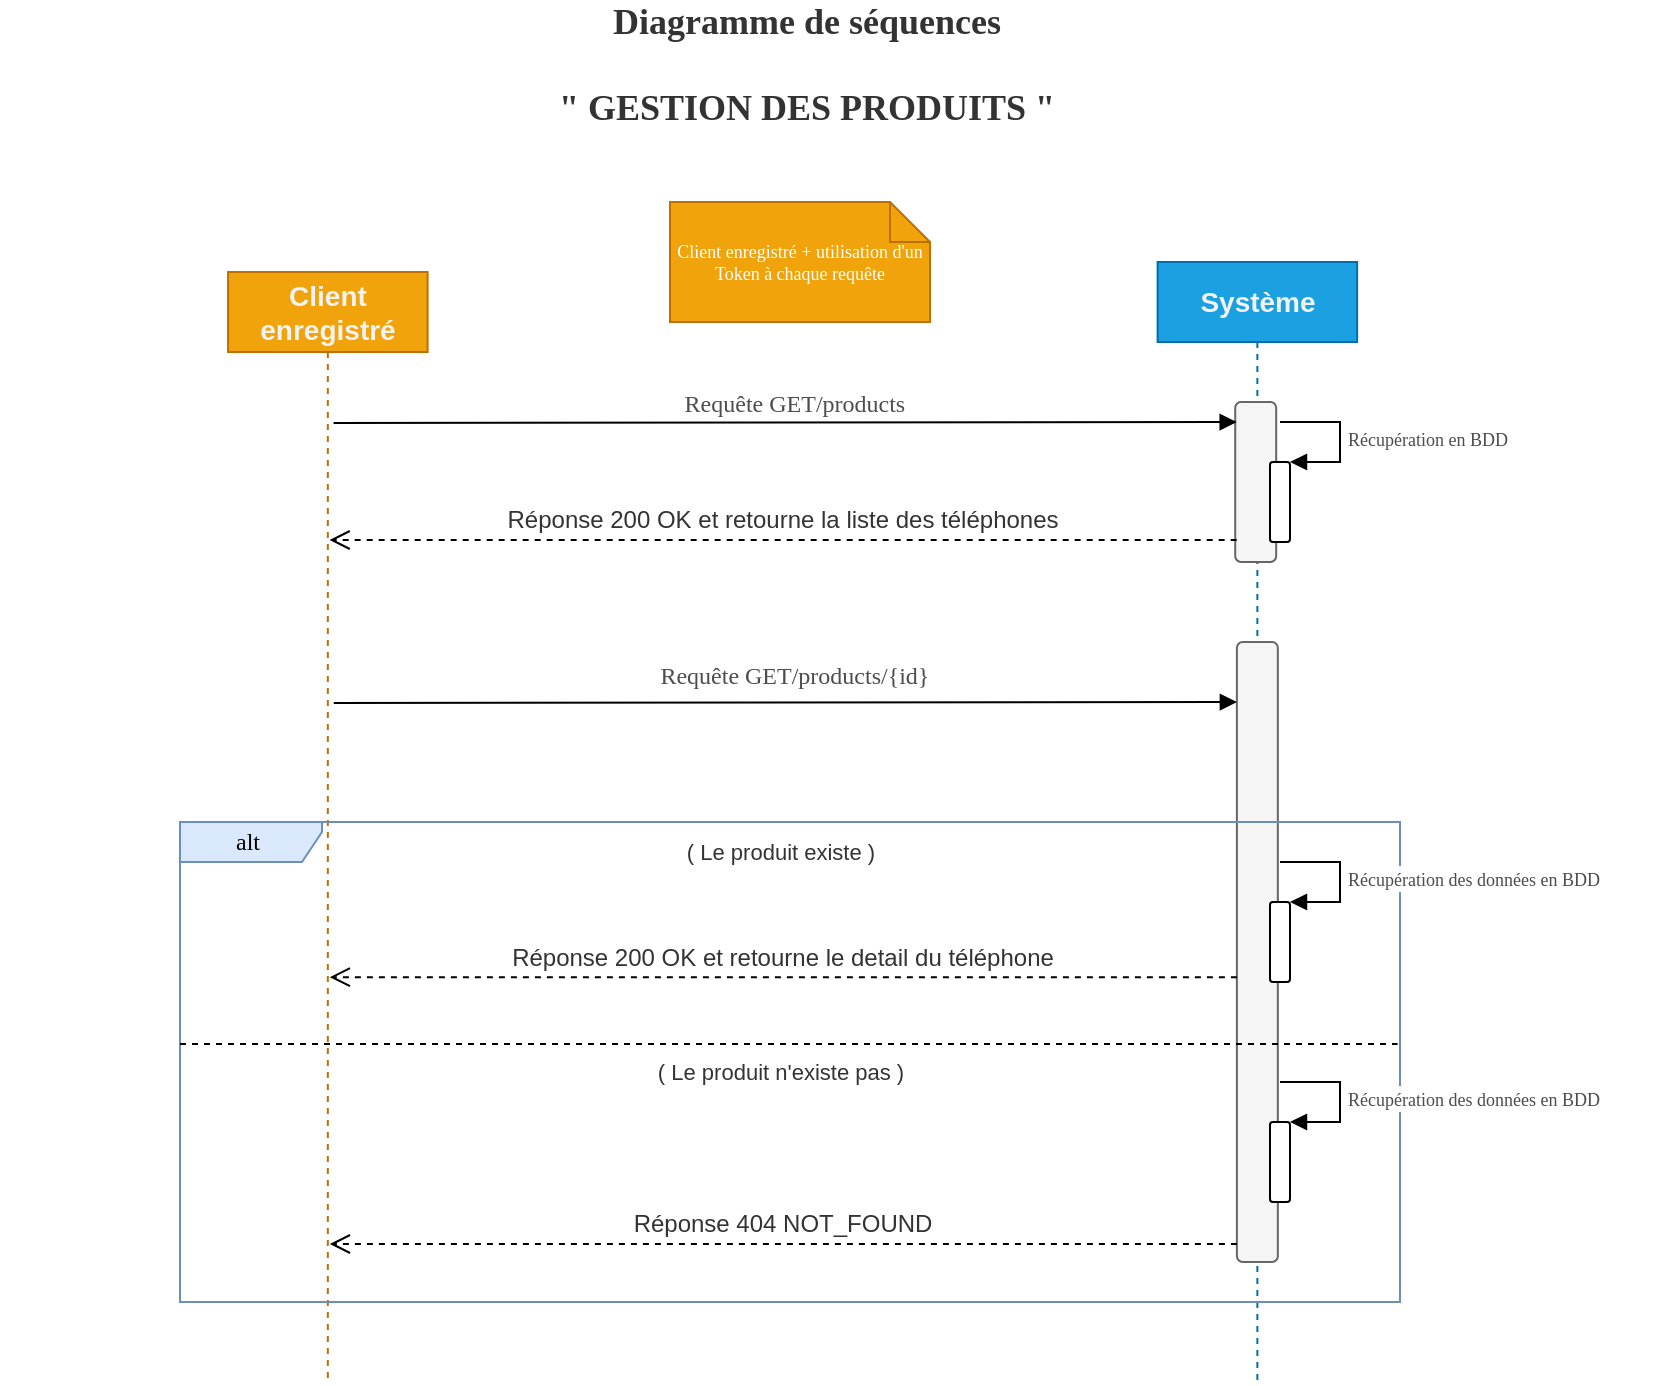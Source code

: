 <mxfile version="20.7.4" type="device"><diagram id="lBML0VjTi96FNJ7ZO7Gv" name="Page-1"><mxGraphModel dx="518" dy="-614" grid="1" gridSize="10" guides="1" tooltips="1" connect="0" arrows="1" fold="1" page="1" pageScale="1" pageWidth="1169" pageHeight="1654" math="0" shadow="0"><root><mxCell id="0"/><mxCell id="1" parent="0"/><mxCell id="7r6qJP3FD4ljChSPpY2S-17" value="Diagramme de séquences&lt;br&gt;&lt;br&gt;&quot; GESTION DES PRODUITS &quot;" style="text;html=1;strokeColor=none;fillColor=none;align=center;verticalAlign=middle;whiteSpace=wrap;rounded=0;labelBackgroundColor=default;fontFamily=Verdana;fontSize=18;fontColor=#333333;fontStyle=1" parent="1" vertex="1"><mxGeometry x="1485" y="1740" width="536.5" height="63.75" as="geometry"/></mxCell><mxCell id="uuSmVoEoCCajv-7GyIA0-20" value="" style="group" parent="1" vertex="1" connectable="0"><mxGeometry x="1350" y="1870" width="830" height="560" as="geometry"/></mxCell><mxCell id="7r6qJP3FD4ljChSPpY2S-11" value="&lt;font color=&quot;#f2f2f2&quot;&gt;&lt;span style=&quot;font-size: 14px;&quot;&gt;&lt;b&gt;Système&lt;/b&gt;&lt;/span&gt;&lt;/font&gt;" style="shape=umlLifeline;perimeter=lifelinePerimeter;whiteSpace=wrap;html=1;container=1;collapsible=0;recursiveResize=0;outlineConnect=0;fillColor=#1ba1e2;fontColor=#ffffff;strokeColor=#006EAF;" parent="uuSmVoEoCCajv-7GyIA0-20" vertex="1"><mxGeometry x="578.81" width="99.75" height="560" as="geometry"/></mxCell><mxCell id="7r6qJP3FD4ljChSPpY2S-12" value="" style="html=1;points=[];perimeter=orthogonalPerimeter;fontSize=14;fillColor=#f5f5f5;strokeColor=#666666;rounded=1;arcSize=14;fontColor=#333333;" parent="7r6qJP3FD4ljChSPpY2S-11" vertex="1"><mxGeometry x="38.8" y="70" width="20.48" height="80" as="geometry"/></mxCell><mxCell id="7r6qJP3FD4ljChSPpY2S-14" value="&lt;b&gt;&lt;font style=&quot;font-size: 14px;&quot; color=&quot;#f2f2f2&quot;&gt;Client&lt;br&gt;enregistré&lt;br&gt;&lt;/font&gt;&lt;/b&gt;" style="shape=umlLifeline;perimeter=lifelinePerimeter;whiteSpace=wrap;html=1;container=1;collapsible=0;recursiveResize=0;outlineConnect=0;fillColor=#f0a30a;fontColor=#000000;strokeColor=#BD7000;" parent="uuSmVoEoCCajv-7GyIA0-20" vertex="1"><mxGeometry x="114.04" y="5" width="99.75" height="555" as="geometry"/></mxCell><mxCell id="7r6qJP3FD4ljChSPpY2S-32" value="&lt;font style=&quot;font-size: 12px;&quot; color=&quot;#333333&quot;&gt;Réponse 200 OK et retourne la liste des téléphones&lt;/font&gt;" style="html=1;verticalAlign=bottom;endArrow=open;dashed=1;endSize=8;rounded=0;fontSize=14;fontColor=#F0A30A;entryX=0.9;entryY=0.4;entryDx=0;entryDy=0;entryPerimeter=0;" parent="uuSmVoEoCCajv-7GyIA0-20" edge="1"><mxGeometry relative="1" as="geometry"><mxPoint x="618.333" y="139" as="sourcePoint"/><mxPoint x="164.793" y="139" as="targetPoint"/></mxGeometry></mxCell><mxCell id="keAGCxl5pXa_kqzucZiZ-2" value="" style="html=1;verticalAlign=bottom;endArrow=block;rounded=0;fontSize=14;fontColor=#F2F2F2;startSize=11;exitX=1.083;exitY=0.006;exitDx=0;exitDy=0;exitPerimeter=0;" edge="1" parent="uuSmVoEoCCajv-7GyIA0-20"><mxGeometry width="80" relative="1" as="geometry"><mxPoint x="166.772" y="80.52" as="sourcePoint"/><mxPoint x="618.333" y="80" as="targetPoint"/></mxGeometry></mxCell><mxCell id="keAGCxl5pXa_kqzucZiZ-4" value="" style="html=1;points=[];perimeter=orthogonalPerimeter;fontSize=14;fillColor=#f5f5f5;strokeColor=#666666;rounded=1;arcSize=14;fontColor=#333333;" vertex="1" parent="uuSmVoEoCCajv-7GyIA0-20"><mxGeometry x="618.44" y="190" width="20.48" height="310" as="geometry"/></mxCell><mxCell id="keAGCxl5pXa_kqzucZiZ-5" value="&lt;font style=&quot;border-color: var(--border-color); font-family: Helvetica; font-size: 14px;&quot; color=&quot;#333333&quot;&gt;&amp;nbsp;&lt;/font&gt;&lt;font style=&quot;border-color: var(--border-color);&quot; color=&quot;#4d4d4d&quot;&gt;Requête GET/products/{id}&lt;/font&gt;" style="text;html=1;align=center;verticalAlign=middle;resizable=0;points=[];autosize=1;strokeColor=none;fillColor=none;fontFamily=Verdana;" vertex="1" parent="uuSmVoEoCCajv-7GyIA0-20"><mxGeometry x="300" y="191" width="190" height="30" as="geometry"/></mxCell><mxCell id="keAGCxl5pXa_kqzucZiZ-6" value="" style="html=1;verticalAlign=bottom;endArrow=block;rounded=0;fontSize=14;fontColor=#F2F2F2;startSize=11;exitX=1.083;exitY=0.006;exitDx=0;exitDy=0;exitPerimeter=0;" edge="1" parent="uuSmVoEoCCajv-7GyIA0-20"><mxGeometry width="80" relative="1" as="geometry"><mxPoint x="166.882" y="220.52" as="sourcePoint"/><mxPoint x="618.443" y="220" as="targetPoint"/></mxGeometry></mxCell><mxCell id="keAGCxl5pXa_kqzucZiZ-7" value="alt&amp;nbsp;" style="shape=umlFrame;whiteSpace=wrap;html=1;rounded=1;fontFamily=Verdana;fontSize=12;width=71;height=20;fillColor=#dae8fc;strokeColor=#6c8ebf;" vertex="1" parent="uuSmVoEoCCajv-7GyIA0-20"><mxGeometry x="90" y="280" width="610" height="240" as="geometry"/></mxCell><mxCell id="keAGCxl5pXa_kqzucZiZ-8" value="&lt;font style=&quot;font-size: 11px;&quot; face=&quot;Helvetica&quot; color=&quot;#333333&quot;&gt;( Le produit existe )&lt;/font&gt;" style="text;html=1;align=center;verticalAlign=middle;resizable=0;points=[];autosize=1;strokeColor=none;fillColor=none;fontFamily=Verdana;" vertex="1" parent="uuSmVoEoCCajv-7GyIA0-20"><mxGeometry x="330" y="280" width="120" height="30" as="geometry"/></mxCell><mxCell id="keAGCxl5pXa_kqzucZiZ-9" value="" style="html=1;points=[];perimeter=orthogonalPerimeter;rounded=1;fontFamily=Verdana;fontSize=11;fontColor=#333333;" vertex="1" parent="uuSmVoEoCCajv-7GyIA0-20"><mxGeometry x="635" y="320" width="10" height="40" as="geometry"/></mxCell><mxCell id="keAGCxl5pXa_kqzucZiZ-10" value="&lt;font style=&quot;font-size: 9px;&quot; color=&quot;#4d4d4d&quot;&gt;Récupération des données en BDD&lt;/font&gt;" style="edgeStyle=orthogonalEdgeStyle;html=1;align=left;spacingLeft=2;endArrow=block;rounded=0;entryX=1;entryY=0;fontFamily=Verdana;fontSize=11;fontColor=#333333;" edge="1" target="keAGCxl5pXa_kqzucZiZ-9" parent="uuSmVoEoCCajv-7GyIA0-20"><mxGeometry relative="1" as="geometry"><mxPoint x="640" y="300" as="sourcePoint"/><Array as="points"><mxPoint x="670" y="300"/></Array></mxGeometry></mxCell><mxCell id="keAGCxl5pXa_kqzucZiZ-11" value="&lt;span style=&quot;color: rgb(51, 51, 51); font-size: 12px;&quot;&gt;Réponse 200 OK et retourne le detail du téléphone&lt;/span&gt;" style="html=1;verticalAlign=bottom;endArrow=open;dashed=1;endSize=8;rounded=0;fontSize=14;fontColor=#F0A30A;entryX=0.9;entryY=0.4;entryDx=0;entryDy=0;entryPerimeter=0;" edge="1" parent="uuSmVoEoCCajv-7GyIA0-20"><mxGeometry relative="1" as="geometry"><mxPoint x="618.443" y="357.58" as="sourcePoint"/><mxPoint x="164.903" y="357.58" as="targetPoint"/></mxGeometry></mxCell><mxCell id="keAGCxl5pXa_kqzucZiZ-14" value="" style="endArrow=none;dashed=1;html=1;rounded=0;fontFamily=Verdana;fontSize=9;fontColor=#4D4D4D;exitX=0;exitY=0.71;exitDx=0;exitDy=0;exitPerimeter=0;entryX=0.998;entryY=0.71;entryDx=0;entryDy=0;entryPerimeter=0;" edge="1" parent="uuSmVoEoCCajv-7GyIA0-20"><mxGeometry width="50" height="50" relative="1" as="geometry"><mxPoint x="90" y="391" as="sourcePoint"/><mxPoint x="698.78" y="391" as="targetPoint"/></mxGeometry></mxCell><mxCell id="keAGCxl5pXa_kqzucZiZ-15" value="&lt;font style=&quot;font-size: 11px;&quot; face=&quot;Helvetica&quot; color=&quot;#333333&quot;&gt;( Le produit n'existe pas )&lt;/font&gt;" style="text;html=1;align=center;verticalAlign=middle;resizable=0;points=[];autosize=1;strokeColor=none;fillColor=none;fontFamily=Verdana;" vertex="1" parent="uuSmVoEoCCajv-7GyIA0-20"><mxGeometry x="315" y="390" width="150" height="30" as="geometry"/></mxCell><mxCell id="keAGCxl5pXa_kqzucZiZ-16" value="&lt;span style=&quot;color: rgb(51, 51, 51); font-size: 12px;&quot;&gt;Réponse 404 NOT_FOUND&lt;/span&gt;" style="html=1;verticalAlign=bottom;endArrow=open;dashed=1;endSize=8;rounded=0;fontSize=14;fontColor=#F0A30A;entryX=0.9;entryY=0.4;entryDx=0;entryDy=0;entryPerimeter=0;" edge="1" parent="uuSmVoEoCCajv-7GyIA0-20"><mxGeometry relative="1" as="geometry"><mxPoint x="618.443" y="491" as="sourcePoint"/><mxPoint x="164.903" y="491" as="targetPoint"/></mxGeometry></mxCell><mxCell id="keAGCxl5pXa_kqzucZiZ-17" value="&lt;font style=&quot;font-size: 9px;&quot; color=&quot;#ffffff&quot;&gt;Client enregistré + utilisation d'un&lt;br&gt;Token à chaque requête&lt;br&gt;&lt;/font&gt;" style="shape=note;size=20;whiteSpace=wrap;html=1;rounded=1;fontFamily=Verdana;fontSize=9;fillColor=#f0a30a;strokeColor=#BD7000;fontColor=#000000;" vertex="1" parent="uuSmVoEoCCajv-7GyIA0-20"><mxGeometry x="335" y="-30" width="130" height="60" as="geometry"/></mxCell><mxCell id="keAGCxl5pXa_kqzucZiZ-19" value="" style="html=1;points=[];perimeter=orthogonalPerimeter;rounded=1;fontFamily=Verdana;fontSize=11;fontColor=#333333;" vertex="1" parent="uuSmVoEoCCajv-7GyIA0-20"><mxGeometry x="635" y="100" width="10" height="40" as="geometry"/></mxCell><mxCell id="keAGCxl5pXa_kqzucZiZ-20" value="&lt;font style=&quot;font-size: 9px;&quot; color=&quot;#4d4d4d&quot;&gt;Récupération en BDD&lt;/font&gt;" style="edgeStyle=orthogonalEdgeStyle;html=1;align=left;spacingLeft=2;endArrow=block;rounded=0;entryX=1;entryY=0;fontFamily=Verdana;fontSize=11;fontColor=#333333;" edge="1" parent="uuSmVoEoCCajv-7GyIA0-20" target="keAGCxl5pXa_kqzucZiZ-19"><mxGeometry relative="1" as="geometry"><mxPoint x="640" y="80" as="sourcePoint"/><Array as="points"><mxPoint x="670" y="80"/></Array></mxGeometry></mxCell><mxCell id="keAGCxl5pXa_kqzucZiZ-21" value="" style="html=1;points=[];perimeter=orthogonalPerimeter;rounded=1;fontFamily=Verdana;fontSize=11;fontColor=#333333;" vertex="1" parent="uuSmVoEoCCajv-7GyIA0-20"><mxGeometry x="635" y="430" width="10" height="40" as="geometry"/></mxCell><mxCell id="keAGCxl5pXa_kqzucZiZ-22" value="&lt;span style=&quot;color: rgb(77, 77, 77); font-size: 9px;&quot;&gt;Récupération des données en BDD&lt;/span&gt;" style="edgeStyle=orthogonalEdgeStyle;html=1;align=left;spacingLeft=2;endArrow=block;rounded=0;entryX=1;entryY=0;fontFamily=Verdana;fontSize=11;fontColor=#333333;" edge="1" parent="uuSmVoEoCCajv-7GyIA0-20" target="keAGCxl5pXa_kqzucZiZ-21"><mxGeometry relative="1" as="geometry"><mxPoint x="640" y="410" as="sourcePoint"/><Array as="points"><mxPoint x="670" y="410"/></Array></mxGeometry></mxCell><mxCell id="keAGCxl5pXa_kqzucZiZ-3" value="&lt;font style=&quot;border-color: var(--border-color); font-family: Helvetica; font-size: 14px;&quot; color=&quot;#333333&quot;&gt;&amp;nbsp;&lt;/font&gt;&lt;font color=&quot;#4d4d4d&quot;&gt;Requête GET/products&lt;/font&gt;" style="text;html=1;align=center;verticalAlign=middle;resizable=0;points=[];autosize=1;strokeColor=none;fillColor=none;fontFamily=Verdana;" vertex="1" parent="1"><mxGeometry x="1665" y="1925" width="160" height="30" as="geometry"/></mxCell></root></mxGraphModel></diagram></mxfile>